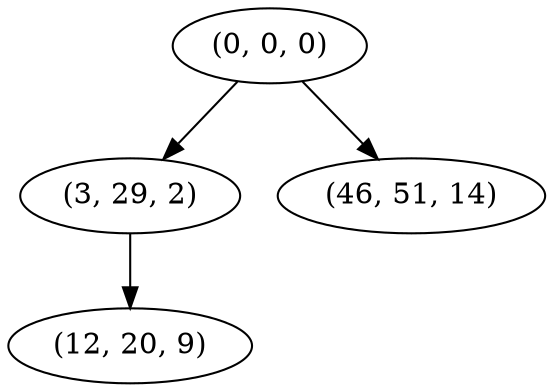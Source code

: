 digraph tree {
    "(0, 0, 0)";
    "(3, 29, 2)";
    "(12, 20, 9)";
    "(46, 51, 14)";
    "(0, 0, 0)" -> "(3, 29, 2)";
    "(0, 0, 0)" -> "(46, 51, 14)";
    "(3, 29, 2)" -> "(12, 20, 9)";
}
